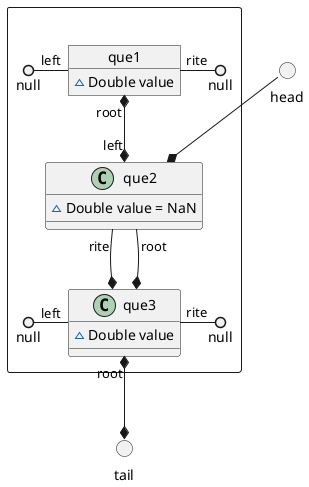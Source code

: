 @startuml

() head
() tail

package " " <<Rectangle>>{

    head --*  que2

    object que1{
        ~ Double value
    }
        null ()- "left" que1
        que1 "rite" -() null
        que1 "root" *--* "left" que2

    object que2{
        ~ Double value = NaN
    }
        que2 "rite" --* que3
        que2 "root" --*  que3

    object que3{
        ~ Double value
    }
        null ()- "left" que3
        que3 "rite" -() null
        que3 "root" *--* tail

}
@enduml